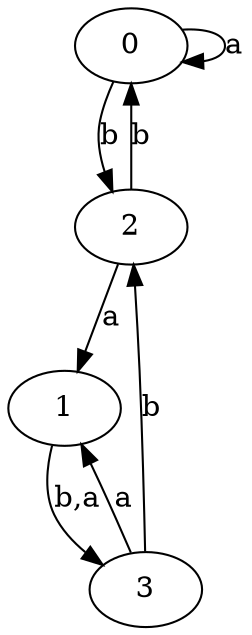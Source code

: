 digraph {
 ranksep=0.5;
 d2tdocpreamble = "\usetikzlibrary{automata}";
 d2tfigpreamble = "\tikzstyle{every state}= [ draw=blue!50,very thick,fill=blue!20]  \tikzstyle{auto}= [fill=white]";
 node [style="state"];
 edge [lblstyle="auto",topath="bend right", len=4  ]
  "0" [label="0",style = "state, initial"];
  "1" [label="1",];
  "2" [label="2",style = "state, accepting"];
  "3" [label="3",];
  "0" -> "0" [label="a",topath="loop above"];
  "0" -> "2" [label="b"];
  "1" -> "3" [label="b,a"];
  "2" -> "0" [label="b"];
  "2" -> "1" [label="a"];
  "3" -> "1" [label="a"];
  "3" -> "2" [label="b"];
}
